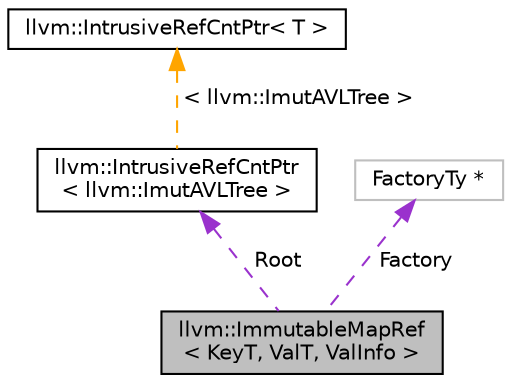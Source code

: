 digraph "llvm::ImmutableMapRef&lt; KeyT, ValT, ValInfo &gt;"
{
 // LATEX_PDF_SIZE
  bgcolor="transparent";
  edge [fontname="Helvetica",fontsize="10",labelfontname="Helvetica",labelfontsize="10"];
  node [fontname="Helvetica",fontsize="10",shape=record];
  Node1 [label="llvm::ImmutableMapRef\l\< KeyT, ValT, ValInfo \>",height=0.2,width=0.4,color="black", fillcolor="grey75", style="filled", fontcolor="black",tooltip=" "];
  Node2 -> Node1 [dir="back",color="darkorchid3",fontsize="10",style="dashed",label=" Root" ,fontname="Helvetica"];
  Node2 [label="llvm::IntrusiveRefCntPtr\l\< llvm::ImutAVLTree \>",height=0.2,width=0.4,color="black",URL="$classllvm_1_1IntrusiveRefCntPtr.html",tooltip=" "];
  Node3 -> Node2 [dir="back",color="orange",fontsize="10",style="dashed",label=" \< llvm::ImutAVLTree \>" ,fontname="Helvetica"];
  Node3 [label="llvm::IntrusiveRefCntPtr\< T \>",height=0.2,width=0.4,color="black",URL="$classllvm_1_1IntrusiveRefCntPtr.html",tooltip="A smart pointer to a reference-counted object that inherits from RefCountedBase or ThreadSafeRefCount..."];
  Node4 -> Node1 [dir="back",color="darkorchid3",fontsize="10",style="dashed",label=" Factory" ,fontname="Helvetica"];
  Node4 [label="FactoryTy *",height=0.2,width=0.4,color="grey75",tooltip=" "];
}
